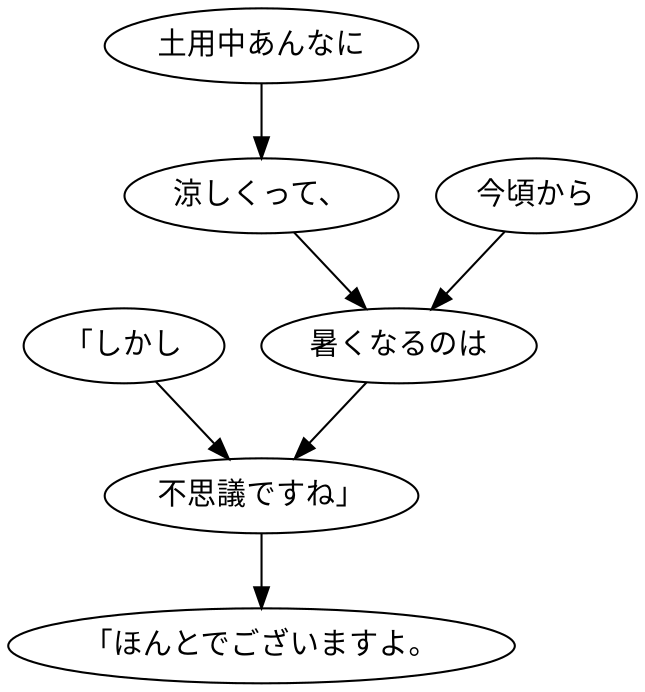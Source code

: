 digraph graph3425 {
	node0 [label="「しかし"];
	node1 [label="土用中あんなに"];
	node2 [label="涼しくって、"];
	node3 [label="今頃から"];
	node4 [label="暑くなるのは"];
	node5 [label="不思議ですね」"];
	node6 [label="「ほんとでございますよ。"];
	node0 -> node5;
	node1 -> node2;
	node2 -> node4;
	node3 -> node4;
	node4 -> node5;
	node5 -> node6;
}
